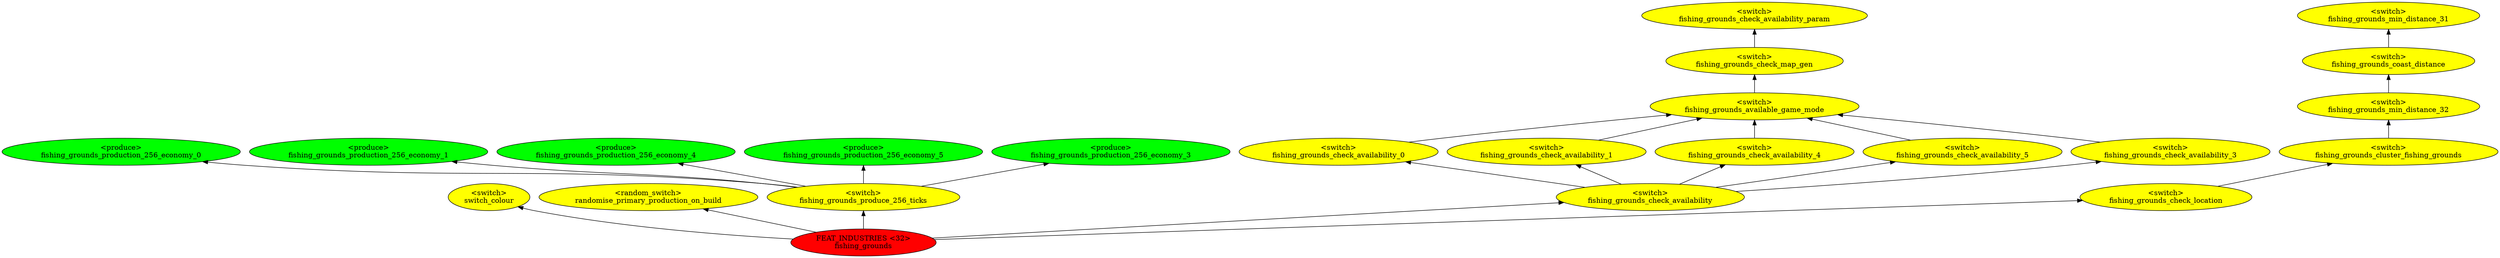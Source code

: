 digraph {
rankdir="BT"
switch_colour [fillcolor=yellow style="filled" label="<switch>\nswitch_colour"]
randomise_primary_production_on_build [fillcolor=yellow style="filled" label="<random_switch>\nrandomise_primary_production_on_build"]
fishing_grounds_production_256_economy_0 [fillcolor=green style="filled" label="<produce>\nfishing_grounds_production_256_economy_0"]
fishing_grounds_production_256_economy_1 [fillcolor=green style="filled" label="<produce>\nfishing_grounds_production_256_economy_1"]
fishing_grounds_production_256_economy_4 [fillcolor=green style="filled" label="<produce>\nfishing_grounds_production_256_economy_4"]
fishing_grounds_production_256_economy_5 [fillcolor=green style="filled" label="<produce>\nfishing_grounds_production_256_economy_5"]
fishing_grounds_production_256_economy_3 [fillcolor=green style="filled" label="<produce>\nfishing_grounds_production_256_economy_3"]
fishing_grounds_produce_256_ticks [fillcolor=yellow style="filled" label="<switch>\nfishing_grounds_produce_256_ticks"]
fishing_grounds_check_availability_param [fillcolor=yellow style="filled" label="<switch>\nfishing_grounds_check_availability_param"]
fishing_grounds_check_map_gen [fillcolor=yellow style="filled" label="<switch>\nfishing_grounds_check_map_gen"]
fishing_grounds_available_game_mode [fillcolor=yellow style="filled" label="<switch>\nfishing_grounds_available_game_mode"]
fishing_grounds_check_availability_0 [fillcolor=yellow style="filled" label="<switch>\nfishing_grounds_check_availability_0"]
fishing_grounds_check_availability_1 [fillcolor=yellow style="filled" label="<switch>\nfishing_grounds_check_availability_1"]
fishing_grounds_check_availability_4 [fillcolor=yellow style="filled" label="<switch>\nfishing_grounds_check_availability_4"]
fishing_grounds_check_availability_5 [fillcolor=yellow style="filled" label="<switch>\nfishing_grounds_check_availability_5"]
fishing_grounds_check_availability_3 [fillcolor=yellow style="filled" label="<switch>\nfishing_grounds_check_availability_3"]
fishing_grounds_check_availability [fillcolor=yellow style="filled" label="<switch>\nfishing_grounds_check_availability"]
fishing_grounds_min_distance_31 [fillcolor=yellow style="filled" label="<switch>\nfishing_grounds_min_distance_31"]
fishing_grounds_coast_distance [fillcolor=yellow style="filled" label="<switch>\nfishing_grounds_coast_distance"]
fishing_grounds_min_distance_32 [fillcolor=yellow style="filled" label="<switch>\nfishing_grounds_min_distance_32"]
fishing_grounds_cluster_fishing_grounds [fillcolor=yellow style="filled" label="<switch>\nfishing_grounds_cluster_fishing_grounds"]
fishing_grounds_check_location [fillcolor=yellow style="filled" label="<switch>\nfishing_grounds_check_location"]
fishing_grounds [fillcolor=red style="filled" label="FEAT_INDUSTRIES <32>\nfishing_grounds"]
fishing_grounds_check_availability_4->fishing_grounds_available_game_mode
fishing_grounds_check_location->fishing_grounds_cluster_fishing_grounds
fishing_grounds_produce_256_ticks->fishing_grounds_production_256_economy_3
fishing_grounds_check_availability->fishing_grounds_check_availability_5
fishing_grounds_check_availability->fishing_grounds_check_availability_4
fishing_grounds_available_game_mode->fishing_grounds_check_map_gen
fishing_grounds_cluster_fishing_grounds->fishing_grounds_min_distance_32
fishing_grounds_produce_256_ticks->fishing_grounds_production_256_economy_4
fishing_grounds_check_availability->fishing_grounds_check_availability_0
fishing_grounds->fishing_grounds_check_location
fishing_grounds->switch_colour
fishing_grounds->fishing_grounds_check_availability
fishing_grounds_check_availability_1->fishing_grounds_available_game_mode
fishing_grounds->fishing_grounds_produce_256_ticks
fishing_grounds_min_distance_32->fishing_grounds_coast_distance
fishing_grounds_produce_256_ticks->fishing_grounds_production_256_economy_1
fishing_grounds_check_map_gen->fishing_grounds_check_availability_param
fishing_grounds_check_availability_3->fishing_grounds_available_game_mode
fishing_grounds->randomise_primary_production_on_build
fishing_grounds_check_availability->fishing_grounds_check_availability_1
fishing_grounds_coast_distance->fishing_grounds_min_distance_31
fishing_grounds_produce_256_ticks->fishing_grounds_production_256_economy_0
fishing_grounds_check_availability_0->fishing_grounds_available_game_mode
fishing_grounds_check_availability_5->fishing_grounds_available_game_mode
fishing_grounds_check_availability->fishing_grounds_check_availability_3
fishing_grounds_produce_256_ticks->fishing_grounds_production_256_economy_5
}
